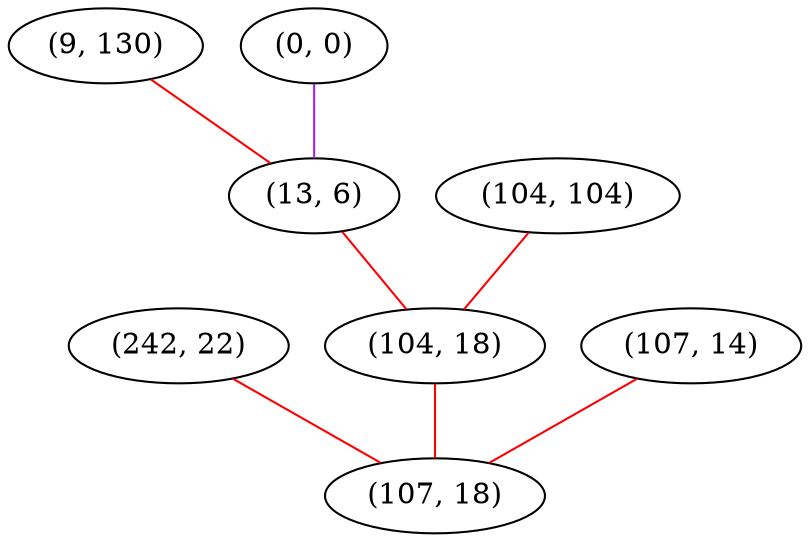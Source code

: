 graph "" {
"(242, 22)";
"(9, 130)";
"(0, 0)";
"(13, 6)";
"(104, 104)";
"(104, 18)";
"(107, 14)";
"(107, 18)";
"(242, 22)" -- "(107, 18)"  [color=red, key=0, weight=1];
"(9, 130)" -- "(13, 6)"  [color=red, key=0, weight=1];
"(0, 0)" -- "(13, 6)"  [color=purple, key=0, weight=4];
"(13, 6)" -- "(104, 18)"  [color=red, key=0, weight=1];
"(104, 104)" -- "(104, 18)"  [color=red, key=0, weight=1];
"(104, 18)" -- "(107, 18)"  [color=red, key=0, weight=1];
"(107, 14)" -- "(107, 18)"  [color=red, key=0, weight=1];
}
